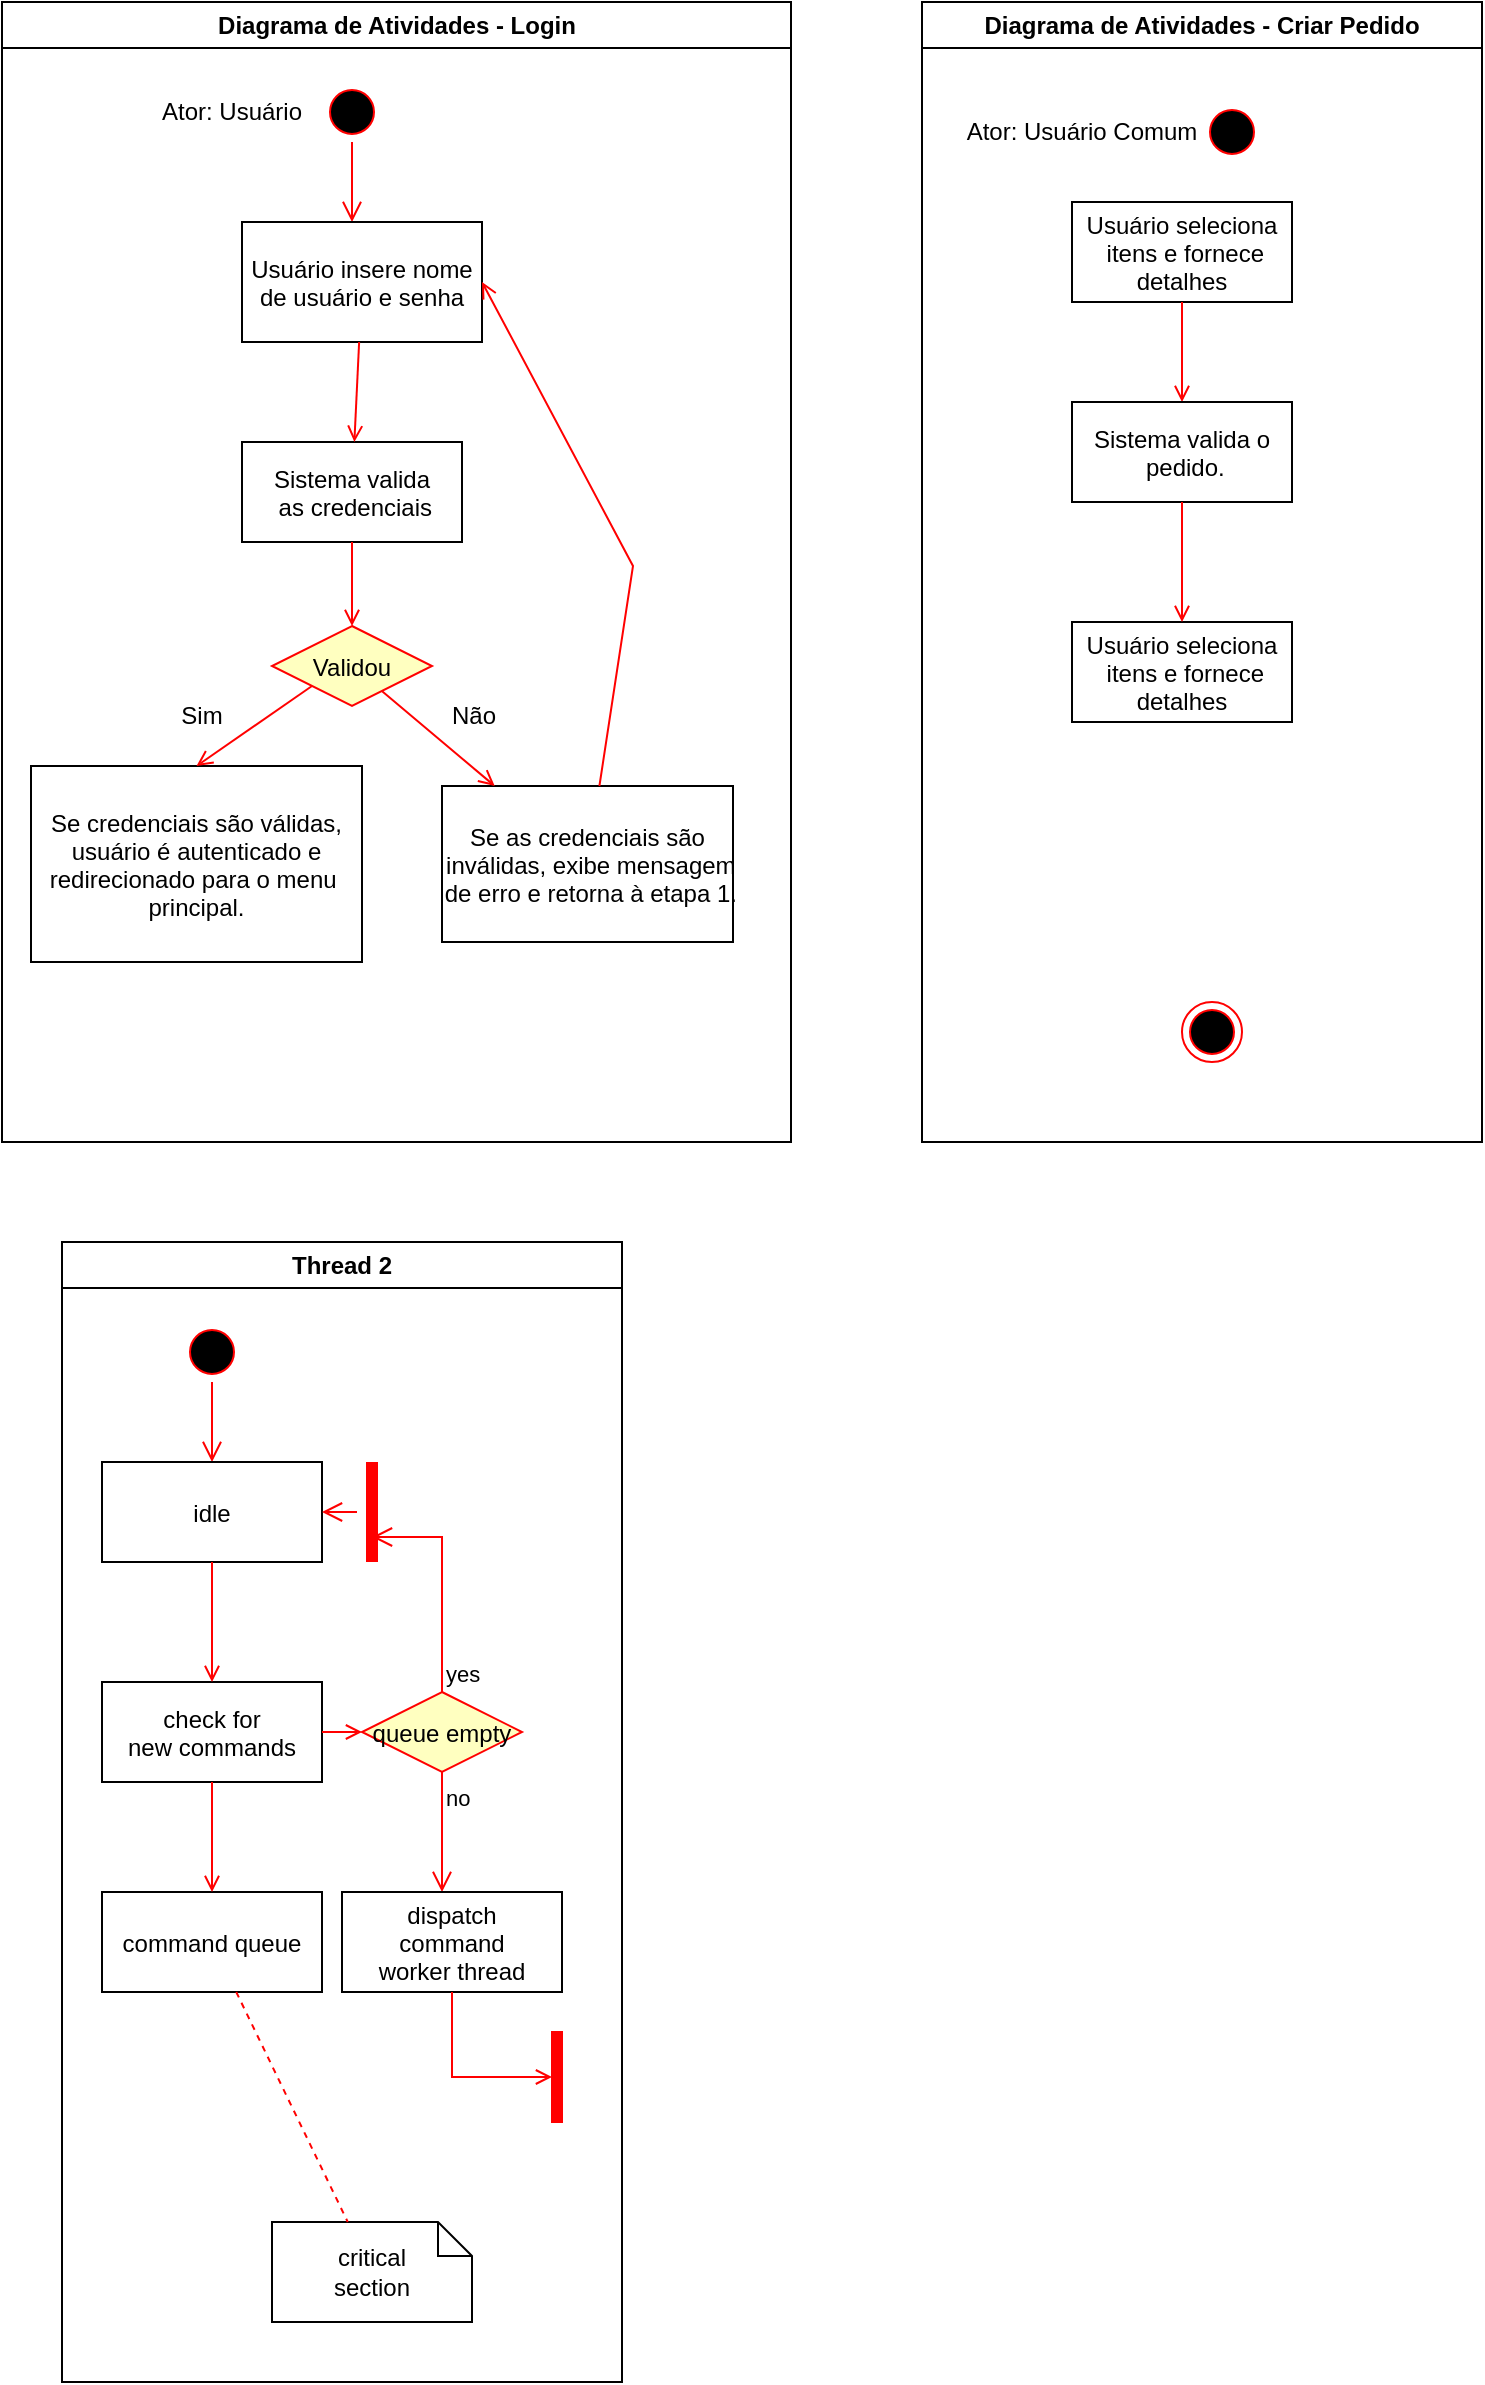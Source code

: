 <mxfile version="21.2.9" type="github">
  <diagram name="Page-1" id="e7e014a7-5840-1c2e-5031-d8a46d1fe8dd">
    <mxGraphModel dx="880" dy="478" grid="1" gridSize="10" guides="1" tooltips="1" connect="1" arrows="1" fold="1" page="1" pageScale="1" pageWidth="1169" pageHeight="826" background="none" math="0" shadow="0">
      <root>
        <mxCell id="0" />
        <mxCell id="1" parent="0" />
        <mxCell id="2" value="Diagrama de Atividades - Login" style="swimlane;whiteSpace=wrap" parent="1" vertex="1">
          <mxGeometry x="50" y="150" width="394.5" height="570" as="geometry" />
        </mxCell>
        <mxCell id="5" value="" style="ellipse;shape=startState;fillColor=#000000;strokeColor=#ff0000;" parent="2" vertex="1">
          <mxGeometry x="160" y="40" width="30" height="30" as="geometry" />
        </mxCell>
        <mxCell id="6" value="" style="edgeStyle=elbowEdgeStyle;elbow=horizontal;verticalAlign=bottom;endArrow=open;endSize=8;strokeColor=#FF0000;endFill=1;rounded=0" parent="2" source="5" target="7" edge="1">
          <mxGeometry x="160" y="40" as="geometry">
            <mxPoint x="175" y="110" as="targetPoint" />
          </mxGeometry>
        </mxCell>
        <mxCell id="7" value="Usuário insere nome &#xa;de usuário e senha" style="" parent="2" vertex="1">
          <mxGeometry x="120" y="110" width="120" height="60" as="geometry" />
        </mxCell>
        <mxCell id="8" value="Sistema valida&#xa; as credenciais  " style="" parent="2" vertex="1">
          <mxGeometry x="120" y="220" width="110" height="50" as="geometry" />
        </mxCell>
        <mxCell id="9" value="" style="endArrow=open;strokeColor=#FF0000;endFill=1;rounded=0" parent="2" source="7" target="8" edge="1">
          <mxGeometry relative="1" as="geometry" />
        </mxCell>
        <mxCell id="10" value="Se as credenciais são&#xa; inválidas, exibe mensagem&#xa; de erro e retorna à etapa 1." style="" parent="2" vertex="1">
          <mxGeometry x="220" y="392" width="145.5" height="78" as="geometry" />
        </mxCell>
        <mxCell id="11" value="" style="endArrow=open;strokeColor=#FF0000;endFill=1;rounded=0" parent="2" source="xjSCA3znmnXuhdVDdIps-42" target="10" edge="1">
          <mxGeometry relative="1" as="geometry" />
        </mxCell>
        <mxCell id="xjSCA3znmnXuhdVDdIps-41" value="Ator: Usuário" style="text;html=1;strokeColor=none;fillColor=none;align=center;verticalAlign=middle;whiteSpace=wrap;rounded=0;" vertex="1" parent="2">
          <mxGeometry x="70" y="40" width="90" height="30" as="geometry" />
        </mxCell>
        <mxCell id="xjSCA3znmnXuhdVDdIps-42" value="Validou" style="rhombus;fillColor=#ffffc0;strokeColor=#ff0000;" vertex="1" parent="2">
          <mxGeometry x="135" y="312" width="80" height="40" as="geometry" />
        </mxCell>
        <mxCell id="xjSCA3znmnXuhdVDdIps-43" value="" style="endArrow=open;strokeColor=#FF0000;endFill=1;rounded=0" edge="1" parent="2" source="8" target="xjSCA3znmnXuhdVDdIps-42">
          <mxGeometry relative="1" as="geometry">
            <mxPoint x="337.5" y="398" as="sourcePoint" />
            <mxPoint x="326.5" y="560" as="targetPoint" />
          </mxGeometry>
        </mxCell>
        <mxCell id="20" value="" style="endArrow=open;strokeColor=#FF0000;endFill=1;rounded=0;entryX=1;entryY=0.5;entryDx=0;entryDy=0;" parent="2" source="10" target="7" edge="1">
          <mxGeometry relative="1" as="geometry">
            <mxPoint x="285.5" y="142" as="targetPoint" />
            <Array as="points">
              <mxPoint x="315.5" y="282" />
            </Array>
          </mxGeometry>
        </mxCell>
        <mxCell id="xjSCA3znmnXuhdVDdIps-44" value="Não" style="text;html=1;strokeColor=none;fillColor=none;align=center;verticalAlign=middle;whiteSpace=wrap;rounded=0;" vertex="1" parent="2">
          <mxGeometry x="205.5" y="342" width="60" height="30" as="geometry" />
        </mxCell>
        <mxCell id="xjSCA3znmnXuhdVDdIps-45" value="Se credenciais são válidas, &#xa;usuário é autenticado e &#xa;redirecionado para o menu &#xa;principal." style="" vertex="1" parent="2">
          <mxGeometry x="14.5" y="382" width="165.5" height="98" as="geometry" />
        </mxCell>
        <mxCell id="xjSCA3znmnXuhdVDdIps-47" value="" style="endArrow=open;strokeColor=#FF0000;endFill=1;rounded=0;entryX=0.5;entryY=0;entryDx=0;entryDy=0;exitX=0;exitY=1;exitDx=0;exitDy=0;" edge="1" parent="2" source="xjSCA3znmnXuhdVDdIps-42" target="xjSCA3znmnXuhdVDdIps-45">
          <mxGeometry relative="1" as="geometry">
            <mxPoint x="185" y="280" as="sourcePoint" />
            <mxPoint x="185" y="322" as="targetPoint" />
          </mxGeometry>
        </mxCell>
        <mxCell id="xjSCA3znmnXuhdVDdIps-48" value="Sim" style="text;html=1;strokeColor=none;fillColor=none;align=center;verticalAlign=middle;whiteSpace=wrap;rounded=0;" vertex="1" parent="2">
          <mxGeometry x="70" y="342" width="60" height="30" as="geometry" />
        </mxCell>
        <mxCell id="3" value="Thread 2" style="swimlane;whiteSpace=wrap" parent="1" vertex="1">
          <mxGeometry x="80" y="770" width="280" height="570" as="geometry" />
        </mxCell>
        <mxCell id="13" value="" style="ellipse;shape=startState;fillColor=#000000;strokeColor=#ff0000;" parent="3" vertex="1">
          <mxGeometry x="60" y="40" width="30" height="30" as="geometry" />
        </mxCell>
        <mxCell id="14" value="" style="edgeStyle=elbowEdgeStyle;elbow=horizontal;verticalAlign=bottom;endArrow=open;endSize=8;strokeColor=#FF0000;endFill=1;rounded=0" parent="3" source="13" target="15" edge="1">
          <mxGeometry x="40" y="20" as="geometry">
            <mxPoint x="55" y="90" as="targetPoint" />
          </mxGeometry>
        </mxCell>
        <mxCell id="15" value="idle" style="" parent="3" vertex="1">
          <mxGeometry x="20" y="110" width="110" height="50" as="geometry" />
        </mxCell>
        <mxCell id="16" value="check for &#xa;new commands" style="" parent="3" vertex="1">
          <mxGeometry x="20" y="220" width="110" height="50" as="geometry" />
        </mxCell>
        <mxCell id="17" value="" style="endArrow=open;strokeColor=#FF0000;endFill=1;rounded=0" parent="3" source="15" target="16" edge="1">
          <mxGeometry relative="1" as="geometry" />
        </mxCell>
        <mxCell id="18" value="command queue" style="" parent="3" vertex="1">
          <mxGeometry x="20" y="325" width="110" height="50" as="geometry" />
        </mxCell>
        <mxCell id="19" value="" style="endArrow=open;strokeColor=#FF0000;endFill=1;rounded=0" parent="3" source="16" target="18" edge="1">
          <mxGeometry relative="1" as="geometry" />
        </mxCell>
        <mxCell id="21" value="queue empty" style="rhombus;fillColor=#ffffc0;strokeColor=#ff0000;" parent="3" vertex="1">
          <mxGeometry x="150" y="225" width="80" height="40" as="geometry" />
        </mxCell>
        <mxCell id="22" value="yes" style="edgeStyle=elbowEdgeStyle;elbow=horizontal;align=left;verticalAlign=bottom;endArrow=open;endSize=8;strokeColor=#FF0000;exitX=0.5;exitY=0;endFill=1;rounded=0;entryX=0.75;entryY=0.5;entryPerimeter=0" parent="3" source="21" target="25" edge="1">
          <mxGeometry x="-1" relative="1" as="geometry">
            <mxPoint x="160" y="150" as="targetPoint" />
            <Array as="points">
              <mxPoint x="190" y="180" />
            </Array>
          </mxGeometry>
        </mxCell>
        <mxCell id="23" value="no" style="edgeStyle=elbowEdgeStyle;elbow=horizontal;align=left;verticalAlign=top;endArrow=open;endSize=8;strokeColor=#FF0000;endFill=1;rounded=0" parent="3" source="21" target="30" edge="1">
          <mxGeometry x="-1" relative="1" as="geometry">
            <mxPoint x="190" y="305" as="targetPoint" />
          </mxGeometry>
        </mxCell>
        <mxCell id="24" value="" style="endArrow=open;strokeColor=#FF0000;endFill=1;rounded=0" parent="3" source="16" target="21" edge="1">
          <mxGeometry relative="1" as="geometry" />
        </mxCell>
        <mxCell id="25" value="" style="shape=line;strokeWidth=6;strokeColor=#ff0000;rotation=90" parent="3" vertex="1">
          <mxGeometry x="130" y="127.5" width="50" height="15" as="geometry" />
        </mxCell>
        <mxCell id="26" value="" style="edgeStyle=elbowEdgeStyle;elbow=horizontal;verticalAlign=bottom;endArrow=open;endSize=8;strokeColor=#FF0000;endFill=1;rounded=0" parent="3" source="25" target="15" edge="1">
          <mxGeometry x="130" y="90" as="geometry">
            <mxPoint x="230" y="140" as="targetPoint" />
          </mxGeometry>
        </mxCell>
        <mxCell id="30" value="dispatch&#xa;command&#xa;worker thread" style="" parent="3" vertex="1">
          <mxGeometry x="140" y="325" width="110" height="50" as="geometry" />
        </mxCell>
        <mxCell id="31" value="critical&#xa;section" style="shape=note;whiteSpace=wrap;size=17" parent="3" vertex="1">
          <mxGeometry x="105" y="490" width="100" height="50" as="geometry" />
        </mxCell>
        <mxCell id="32" value="" style="endArrow=none;strokeColor=#FF0000;endFill=0;rounded=0;dashed=1" parent="3" source="18" target="31" edge="1">
          <mxGeometry relative="1" as="geometry" />
        </mxCell>
        <mxCell id="34" value="" style="whiteSpace=wrap;strokeColor=#FF0000;fillColor=#FF0000" parent="3" vertex="1">
          <mxGeometry x="245" y="395" width="5" height="45" as="geometry" />
        </mxCell>
        <mxCell id="41" value="" style="edgeStyle=elbowEdgeStyle;elbow=horizontal;entryX=0;entryY=0.5;strokeColor=#FF0000;endArrow=open;endFill=1;rounded=0" parent="3" source="30" target="34" edge="1">
          <mxGeometry width="100" height="100" relative="1" as="geometry">
            <mxPoint x="60" y="480" as="sourcePoint" />
            <mxPoint x="160" y="380" as="targetPoint" />
            <Array as="points">
              <mxPoint x="195" y="400" />
            </Array>
          </mxGeometry>
        </mxCell>
        <mxCell id="4" value="Diagrama de Atividades - Criar Pedido" style="swimlane;whiteSpace=wrap" parent="1" vertex="1">
          <mxGeometry x="510" y="150" width="280" height="570" as="geometry" />
        </mxCell>
        <mxCell id="33" value="Usuário seleciona&#xa; itens e fornece&#xa;detalhes" style="" parent="4" vertex="1">
          <mxGeometry x="75" y="100" width="110" height="50" as="geometry" />
        </mxCell>
        <mxCell id="38" value="" style="ellipse;shape=endState;fillColor=#000000;strokeColor=#ff0000" parent="4" vertex="1">
          <mxGeometry x="130" y="500" width="30" height="30" as="geometry" />
        </mxCell>
        <mxCell id="39" value="" style="endArrow=open;strokeColor=#FF0000;endFill=1;rounded=0;entryX=0.5;entryY=0;entryDx=0;entryDy=0;" parent="4" source="33" target="xjSCA3znmnXuhdVDdIps-52" edge="1">
          <mxGeometry relative="1" as="geometry">
            <mxPoint x="130" y="190" as="targetPoint" />
          </mxGeometry>
        </mxCell>
        <mxCell id="xjSCA3znmnXuhdVDdIps-49" value="Ator: Usuário Comum" style="text;html=1;strokeColor=none;fillColor=none;align=center;verticalAlign=middle;whiteSpace=wrap;rounded=0;" vertex="1" parent="4">
          <mxGeometry x="20" y="50" width="120" height="30" as="geometry" />
        </mxCell>
        <mxCell id="xjSCA3znmnXuhdVDdIps-50" value="" style="ellipse;shape=startState;fillColor=#000000;strokeColor=#ff0000;" vertex="1" parent="4">
          <mxGeometry x="140" y="50" width="30" height="30" as="geometry" />
        </mxCell>
        <mxCell id="xjSCA3znmnXuhdVDdIps-52" value="Sistema valida o&#xa; pedido." style="" vertex="1" parent="4">
          <mxGeometry x="75" y="200" width="110" height="50" as="geometry" />
        </mxCell>
        <mxCell id="xjSCA3znmnXuhdVDdIps-53" value="Usuário seleciona&#xa; itens e fornece&#xa;detalhes" style="" vertex="1" parent="4">
          <mxGeometry x="75" y="310" width="110" height="50" as="geometry" />
        </mxCell>
        <mxCell id="xjSCA3znmnXuhdVDdIps-54" value="" style="endArrow=open;strokeColor=#FF0000;endFill=1;rounded=0;entryX=0.5;entryY=0;entryDx=0;entryDy=0;exitX=0.5;exitY=1;exitDx=0;exitDy=0;" edge="1" parent="4" source="xjSCA3znmnXuhdVDdIps-52" target="xjSCA3znmnXuhdVDdIps-53">
          <mxGeometry relative="1" as="geometry">
            <mxPoint x="140" y="160" as="sourcePoint" />
            <mxPoint x="140" y="210" as="targetPoint" />
          </mxGeometry>
        </mxCell>
      </root>
    </mxGraphModel>
  </diagram>
</mxfile>

